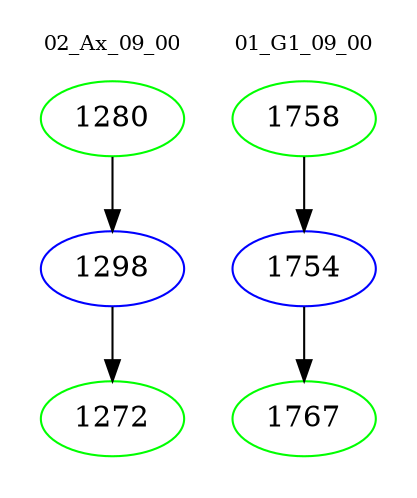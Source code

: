 digraph{
subgraph cluster_0 {
color = white
label = "02_Ax_09_00";
fontsize=10;
T0_1280 [label="1280", color="green"]
T0_1280 -> T0_1298 [color="black"]
T0_1298 [label="1298", color="blue"]
T0_1298 -> T0_1272 [color="black"]
T0_1272 [label="1272", color="green"]
}
subgraph cluster_1 {
color = white
label = "01_G1_09_00";
fontsize=10;
T1_1758 [label="1758", color="green"]
T1_1758 -> T1_1754 [color="black"]
T1_1754 [label="1754", color="blue"]
T1_1754 -> T1_1767 [color="black"]
T1_1767 [label="1767", color="green"]
}
}
